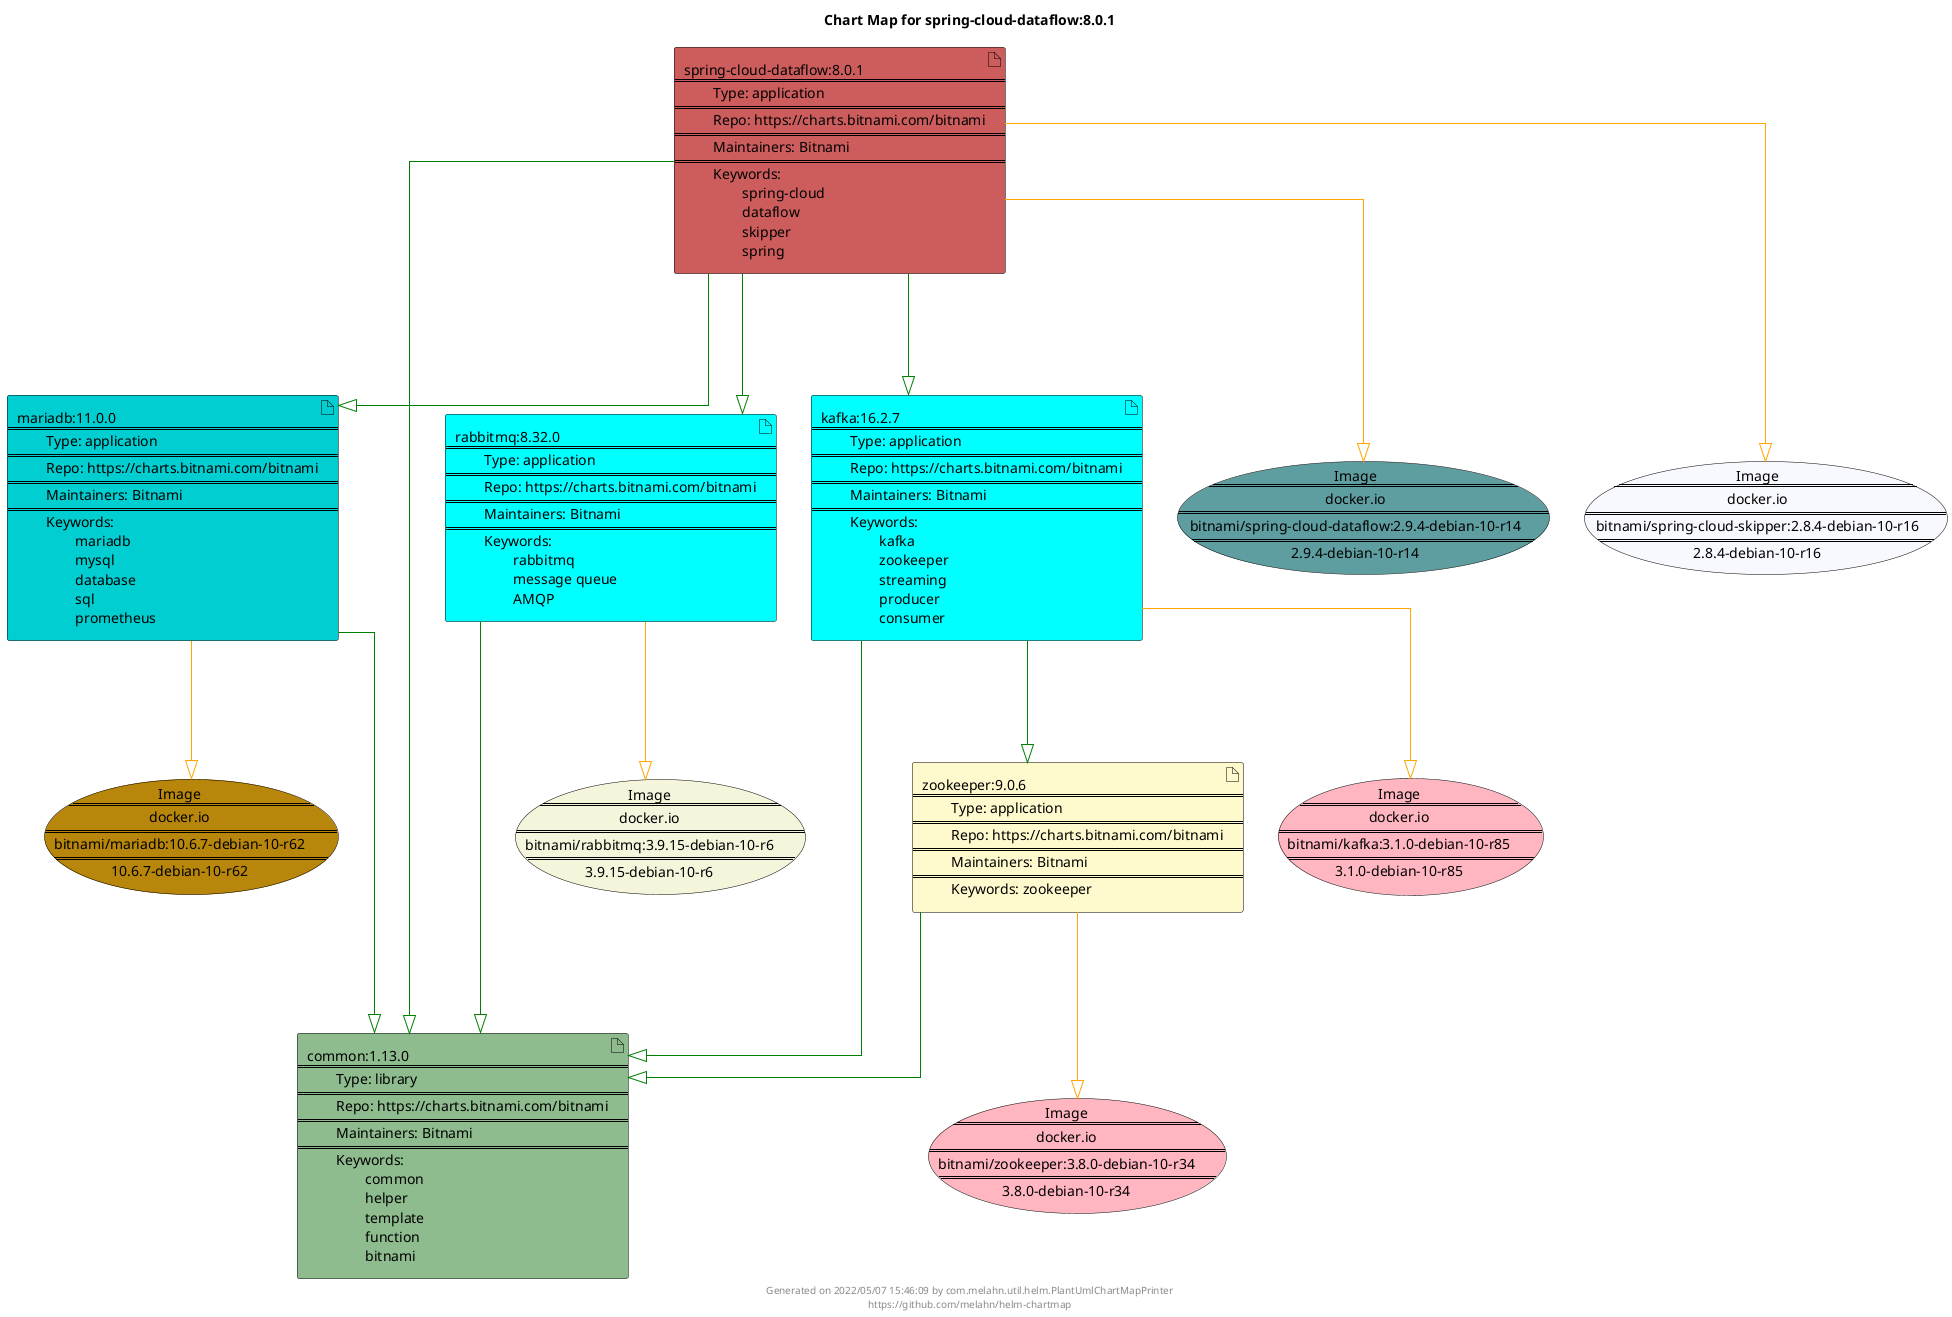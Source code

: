 @startuml
skinparam linetype ortho
skinparam backgroundColor white
skinparam usecaseBorderColor black
skinparam usecaseArrowColor LightSlateGray
skinparam artifactBorderColor black
skinparam artifactArrowColor LightSlateGray

title Chart Map for spring-cloud-dataflow:8.0.1

'There are 6 referenced Helm Charts
artifact "spring-cloud-dataflow:8.0.1\n====\n\tType: application\n====\n\tRepo: https://charts.bitnami.com/bitnami\n====\n\tMaintainers: Bitnami\n====\n\tKeywords: \n\t\tspring-cloud\n\t\tdataflow\n\t\tskipper\n\t\tspring" as spring_cloud_dataflow_8_0_1 #IndianRed
artifact "mariadb:11.0.0\n====\n\tType: application\n====\n\tRepo: https://charts.bitnami.com/bitnami\n====\n\tMaintainers: Bitnami\n====\n\tKeywords: \n\t\tmariadb\n\t\tmysql\n\t\tdatabase\n\t\tsql\n\t\tprometheus" as mariadb_11_0_0 #DarkTurquoise
artifact "common:1.13.0\n====\n\tType: library\n====\n\tRepo: https://charts.bitnami.com/bitnami\n====\n\tMaintainers: Bitnami\n====\n\tKeywords: \n\t\tcommon\n\t\thelper\n\t\ttemplate\n\t\tfunction\n\t\tbitnami" as common_1_13_0 #DarkSeaGreen
artifact "rabbitmq:8.32.0\n====\n\tType: application\n====\n\tRepo: https://charts.bitnami.com/bitnami\n====\n\tMaintainers: Bitnami\n====\n\tKeywords: \n\t\trabbitmq\n\t\tmessage queue\n\t\tAMQP" as rabbitmq_8_32_0 #Aqua
artifact "kafka:16.2.7\n====\n\tType: application\n====\n\tRepo: https://charts.bitnami.com/bitnami\n====\n\tMaintainers: Bitnami\n====\n\tKeywords: \n\t\tkafka\n\t\tzookeeper\n\t\tstreaming\n\t\tproducer\n\t\tconsumer" as kafka_16_2_7 #Aqua
artifact "zookeeper:9.0.6\n====\n\tType: application\n====\n\tRepo: https://charts.bitnami.com/bitnami\n====\n\tMaintainers: Bitnami\n====\n\tKeywords: zookeeper" as zookeeper_9_0_6 #LemonChiffon

'There are 6 referenced Docker Images
usecase "Image\n====\ndocker.io\n====\nbitnami/zookeeper:3.8.0-debian-10-r34\n====\n3.8.0-debian-10-r34" as docker_io_bitnami_zookeeper_3_8_0_debian_10_r34 #LightPink
usecase "Image\n====\ndocker.io\n====\nbitnami/rabbitmq:3.9.15-debian-10-r6\n====\n3.9.15-debian-10-r6" as docker_io_bitnami_rabbitmq_3_9_15_debian_10_r6 #Beige
usecase "Image\n====\ndocker.io\n====\nbitnami/kafka:3.1.0-debian-10-r85\n====\n3.1.0-debian-10-r85" as docker_io_bitnami_kafka_3_1_0_debian_10_r85 #LightPink
usecase "Image\n====\ndocker.io\n====\nbitnami/mariadb:10.6.7-debian-10-r62\n====\n10.6.7-debian-10-r62" as docker_io_bitnami_mariadb_10_6_7_debian_10_r62 #DarkGoldenRod
usecase "Image\n====\ndocker.io\n====\nbitnami/spring-cloud-dataflow:2.9.4-debian-10-r14\n====\n2.9.4-debian-10-r14" as docker_io_bitnami_spring_cloud_dataflow_2_9_4_debian_10_r14 #CadetBlue
usecase "Image\n====\ndocker.io\n====\nbitnami/spring-cloud-skipper:2.8.4-debian-10-r16\n====\n2.8.4-debian-10-r16" as docker_io_bitnami_spring_cloud_skipper_2_8_4_debian_10_r16 #GhostWhite

'Chart Dependencies
spring_cloud_dataflow_8_0_1--[#green]-|>rabbitmq_8_32_0
rabbitmq_8_32_0--[#green]-|>common_1_13_0
spring_cloud_dataflow_8_0_1--[#green]-|>mariadb_11_0_0
mariadb_11_0_0--[#green]-|>common_1_13_0
spring_cloud_dataflow_8_0_1--[#green]-|>kafka_16_2_7
kafka_16_2_7--[#green]-|>zookeeper_9_0_6
zookeeper_9_0_6--[#green]-|>common_1_13_0
kafka_16_2_7--[#green]-|>common_1_13_0
spring_cloud_dataflow_8_0_1--[#green]-|>common_1_13_0
spring_cloud_dataflow_8_0_1--[#orange]-|>docker_io_bitnami_spring_cloud_skipper_2_8_4_debian_10_r16
spring_cloud_dataflow_8_0_1--[#orange]-|>docker_io_bitnami_spring_cloud_dataflow_2_9_4_debian_10_r14
mariadb_11_0_0--[#orange]-|>docker_io_bitnami_mariadb_10_6_7_debian_10_r62
rabbitmq_8_32_0--[#orange]-|>docker_io_bitnami_rabbitmq_3_9_15_debian_10_r6
kafka_16_2_7--[#orange]-|>docker_io_bitnami_kafka_3_1_0_debian_10_r85
zookeeper_9_0_6--[#orange]-|>docker_io_bitnami_zookeeper_3_8_0_debian_10_r34

center footer Generated on 2022/05/07 15:46:09 by com.melahn.util.helm.PlantUmlChartMapPrinter\nhttps://github.com/melahn/helm-chartmap
@enduml
